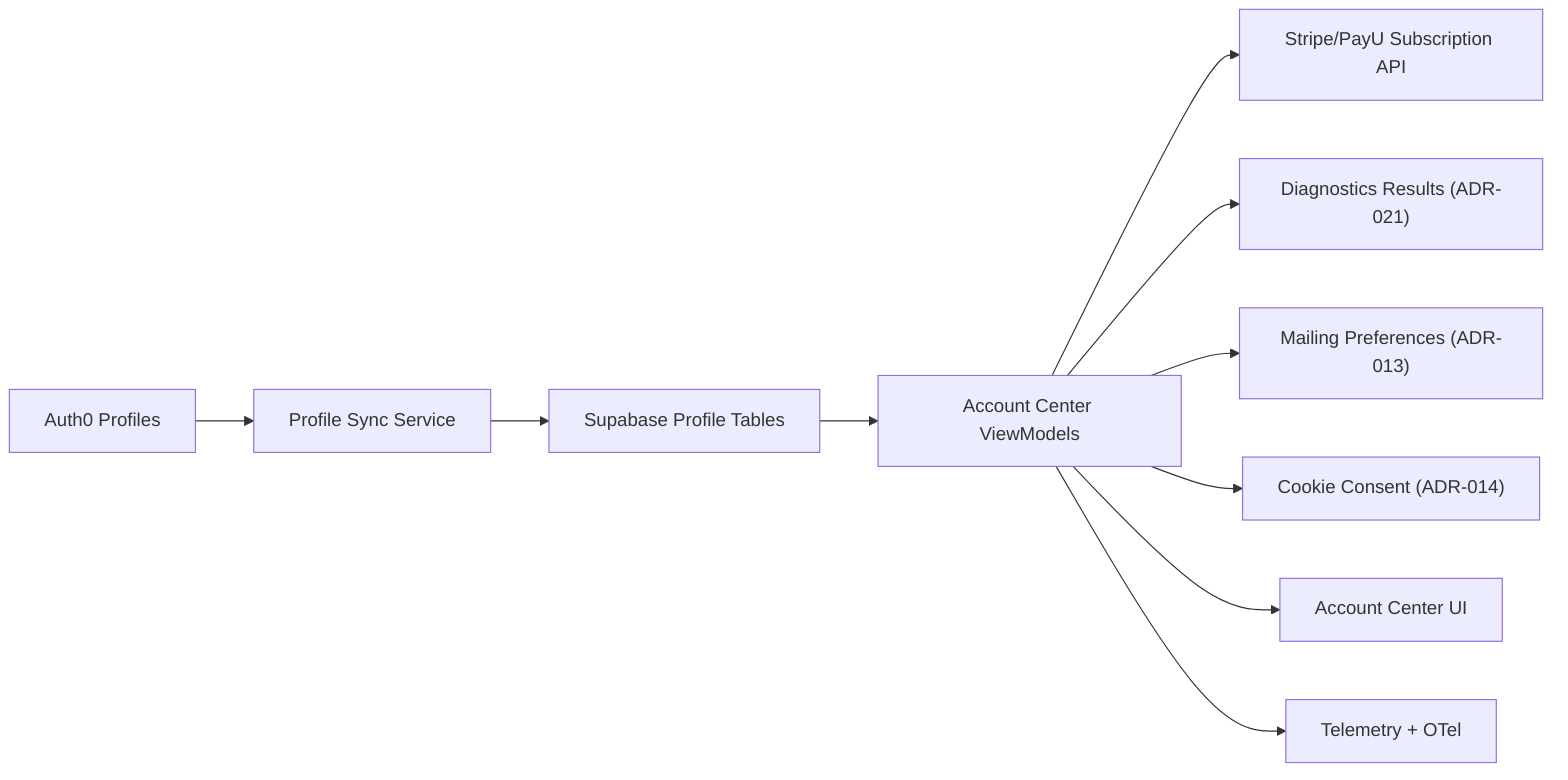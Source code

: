 flowchart LR
    Auth0["Auth0 Profiles"] --> ProfileSync["Profile Sync Service"]
    ProfileSync --> SupabaseProfiles["Supabase Profile Tables"]
    SupabaseProfiles --> ProfileViewModels["Account Center ViewModels"]
    ProfileViewModels --> Subscriptions["Stripe/PayU Subscription API"]
    ProfileViewModels --> Diagnostics["Diagnostics Results (ADR-021)"]
    ProfileViewModels --> MailPrefs["Mailing Preferences (ADR-013)"]
    ProfileViewModels --> Consent["Cookie Consent (ADR-014)"]
    ProfileViewModels --> UI["Account Center UI"]
    ProfileViewModels --> Telemetry["Telemetry + OTel"]